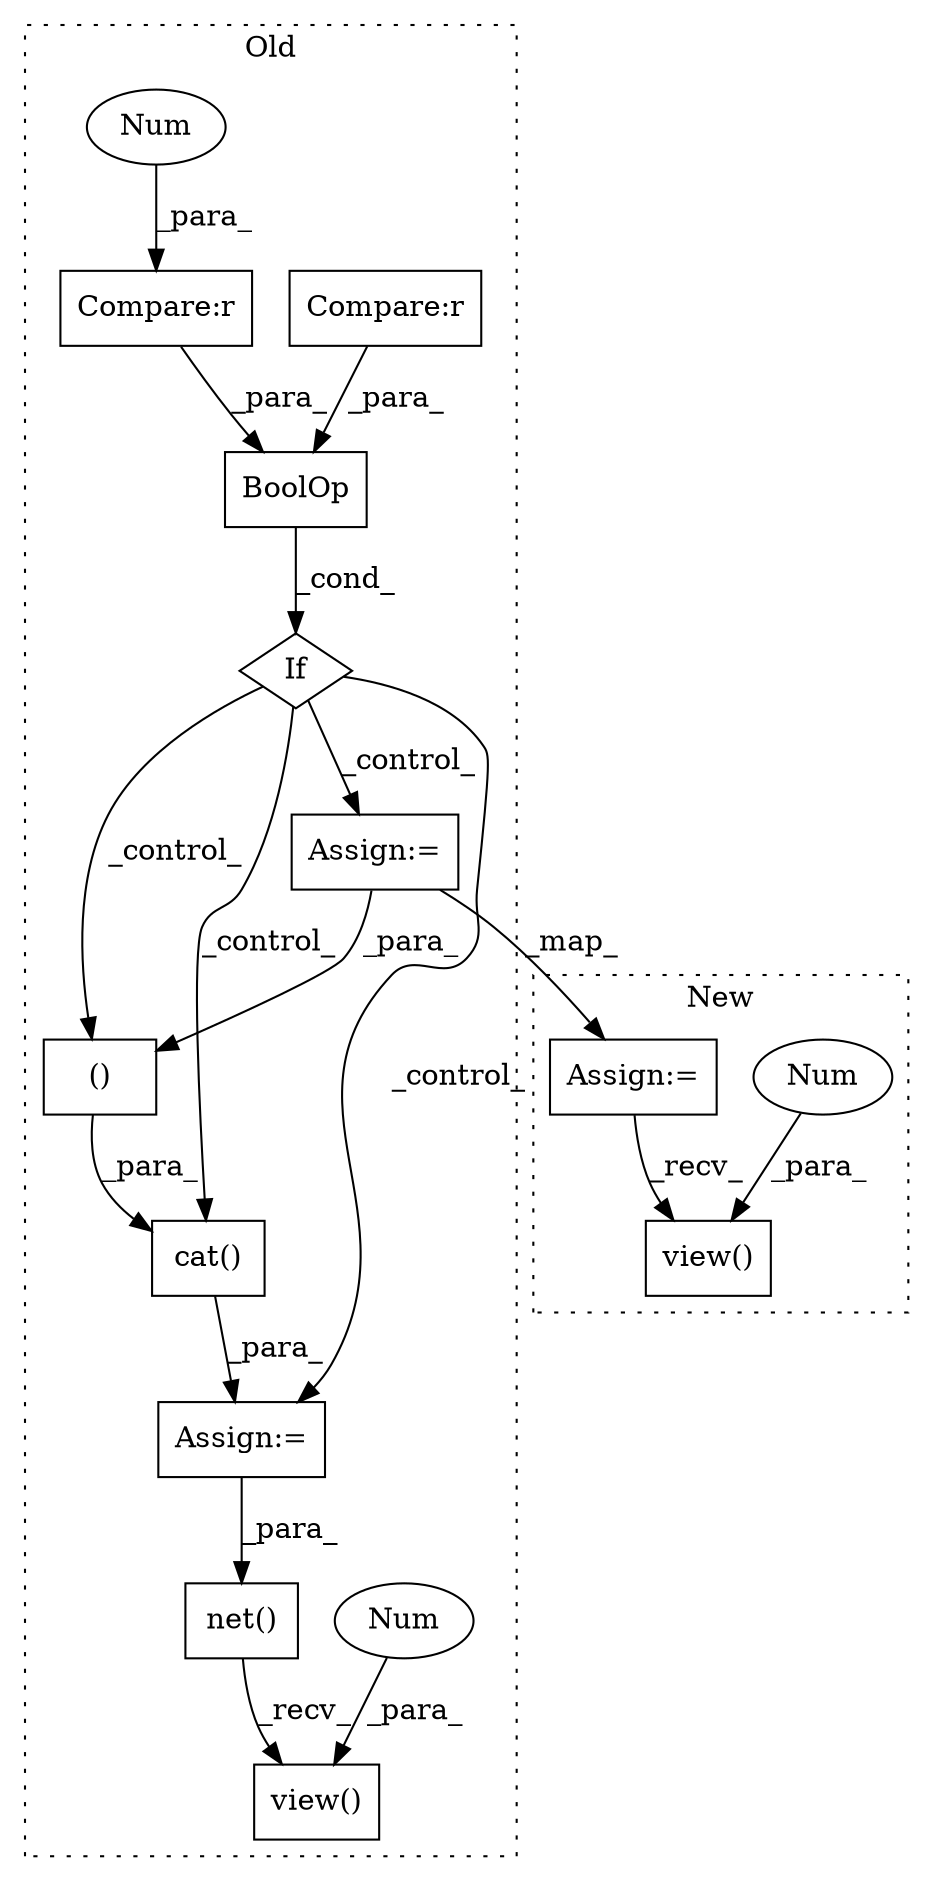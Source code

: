 digraph G {
subgraph cluster0 {
1 [label="net()" a="75" s="12295,12305" l="9,1" shape="box"];
3 [label="()" a="54" s="12224" l="3" shape="box"];
4 [label="If" a="96" s="12065,12108" l="3,14" shape="diamond"];
5 [label="Compare:r" a="40" s="12068" l="17" shape="box"];
6 [label="Compare:r" a="40" s="12090" l="18" shape="box"];
7 [label="view()" a="75" s="12337,12352" l="7,1" shape="box"];
8 [label="BoolOp" a="72" s="12068" l="40" shape="box"];
9 [label="cat()" a="75" s="12207,12228" l="10,8" shape="box"];
10 [label="Num" a="76" s="12350" l="2" shape="ellipse"];
12 [label="Num" a="76" s="12084" l="1" shape="ellipse"];
13 [label="Assign:=" a="68" s="12204" l="3" shape="box"];
14 [label="Assign:=" a="68" s="12128" l="3" shape="box"];
label = "Old";
style="dotted";
}
subgraph cluster1 {
2 [label="view()" a="75" s="5593,5608" l="7,1" shape="box"];
11 [label="Num" a="76" s="5606" l="2" shape="ellipse"];
15 [label="Assign:=" a="68" s="5564" l="3" shape="box"];
label = "New";
style="dotted";
}
1 -> 7 [label="_recv_"];
3 -> 9 [label="_para_"];
4 -> 3 [label="_control_"];
4 -> 13 [label="_control_"];
4 -> 9 [label="_control_"];
4 -> 14 [label="_control_"];
5 -> 8 [label="_para_"];
6 -> 8 [label="_para_"];
8 -> 4 [label="_cond_"];
9 -> 13 [label="_para_"];
10 -> 7 [label="_para_"];
11 -> 2 [label="_para_"];
12 -> 5 [label="_para_"];
13 -> 1 [label="_para_"];
14 -> 3 [label="_para_"];
14 -> 15 [label="_map_"];
15 -> 2 [label="_recv_"];
}